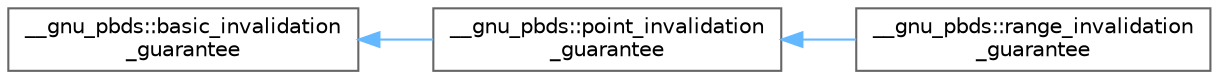 digraph "Graphical Class Hierarchy"
{
 // LATEX_PDF_SIZE
  bgcolor="transparent";
  edge [fontname=Helvetica,fontsize=10,labelfontname=Helvetica,labelfontsize=10];
  node [fontname=Helvetica,fontsize=10,shape=box,height=0.2,width=0.4];
  rankdir="LR";
  Node0 [id="Node000000",label="__gnu_pbds::basic_invalidation\l_guarantee",height=0.2,width=0.4,color="grey40", fillcolor="white", style="filled",URL="$struct____gnu__pbds_1_1basic__invalidation__guarantee.html",tooltip=" "];
  Node0 -> Node1 [id="edge53_Node000000_Node000001",dir="back",color="steelblue1",style="solid",tooltip=" "];
  Node1 [id="Node000001",label="__gnu_pbds::point_invalidation\l_guarantee",height=0.2,width=0.4,color="grey40", fillcolor="white", style="filled",URL="$struct____gnu__pbds_1_1point__invalidation__guarantee.html",tooltip=" "];
  Node1 -> Node2 [id="edge54_Node000001_Node000002",dir="back",color="steelblue1",style="solid",tooltip=" "];
  Node2 [id="Node000002",label="__gnu_pbds::range_invalidation\l_guarantee",height=0.2,width=0.4,color="grey40", fillcolor="white", style="filled",URL="$struct____gnu__pbds_1_1range__invalidation__guarantee.html",tooltip=" "];
}
